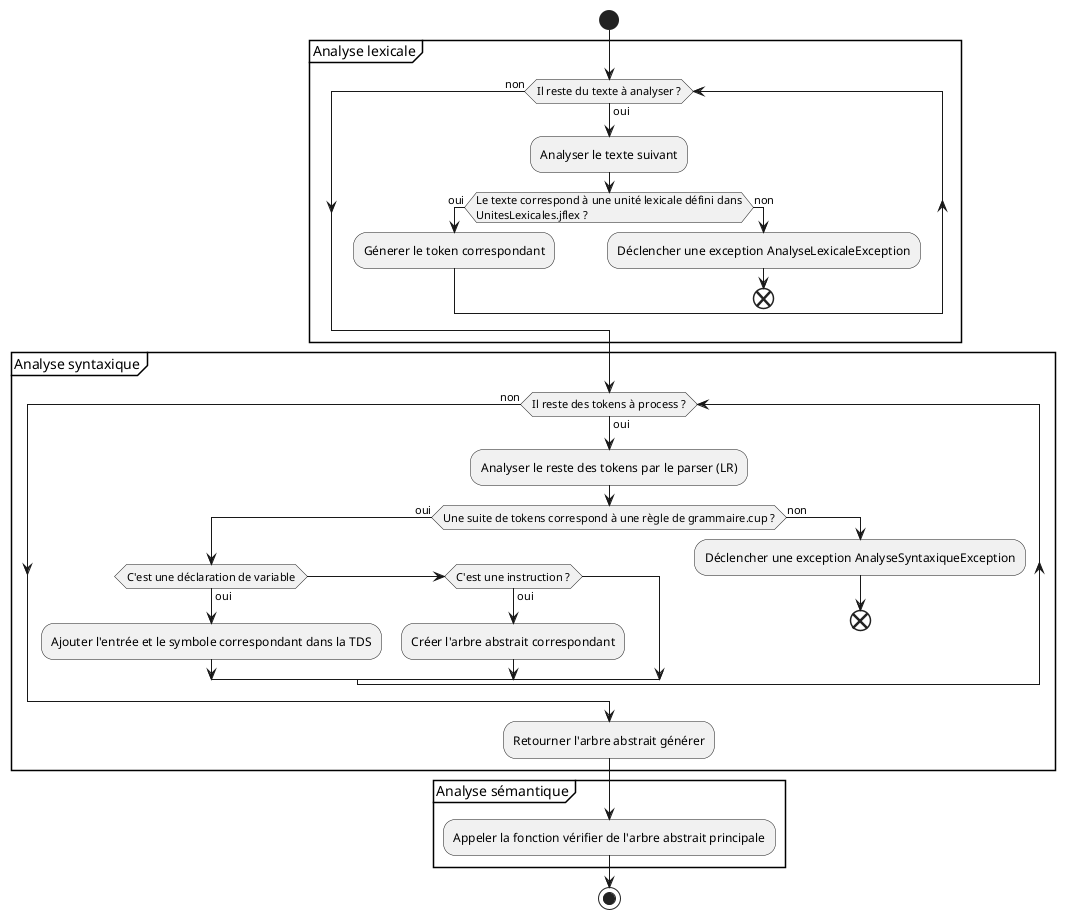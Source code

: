 @startuml

start
partition "Analyse lexicale" {
    while (Il reste du texte à analyser ?) is (oui)
        :Analyser le texte suivant; 
        if (Le texte correspond à une unité lexicale défini dans\nUnitesLexicales.jflex ?) then (oui)
            :Génerer le token correspondant;
        else (non)
            :Déclencher une exception AnalyseLexicaleException;
            end
        endif
    endwhile (non)
}

partition "Analyse syntaxique" {
    while (Il reste des tokens à process ?) is (oui)
        :Analyser le reste des tokens par le parser (LR);
        if (Une suite de tokens correspond à une règle de grammaire.cup ?) then (oui)
            if(C'est une déclaration de variable) then(oui)
                :Ajouter l'entrée et le symbole correspondant dans la TDS;
            elseif(C'est une instruction ?) then (oui)
                :Créer l'arbre abstrait correspondant;
            endif
        else (non)
            :Déclencher une exception AnalyseSyntaxiqueException;
            end;
        endif
    endwhile (non)
    :Retourner l'arbre abstrait générer;
}

partition "Analyse sémantique" {
    :Appeler la fonction vérifier de l'arbre abstrait principale;
    ' TODO
}

stop

@enduml
